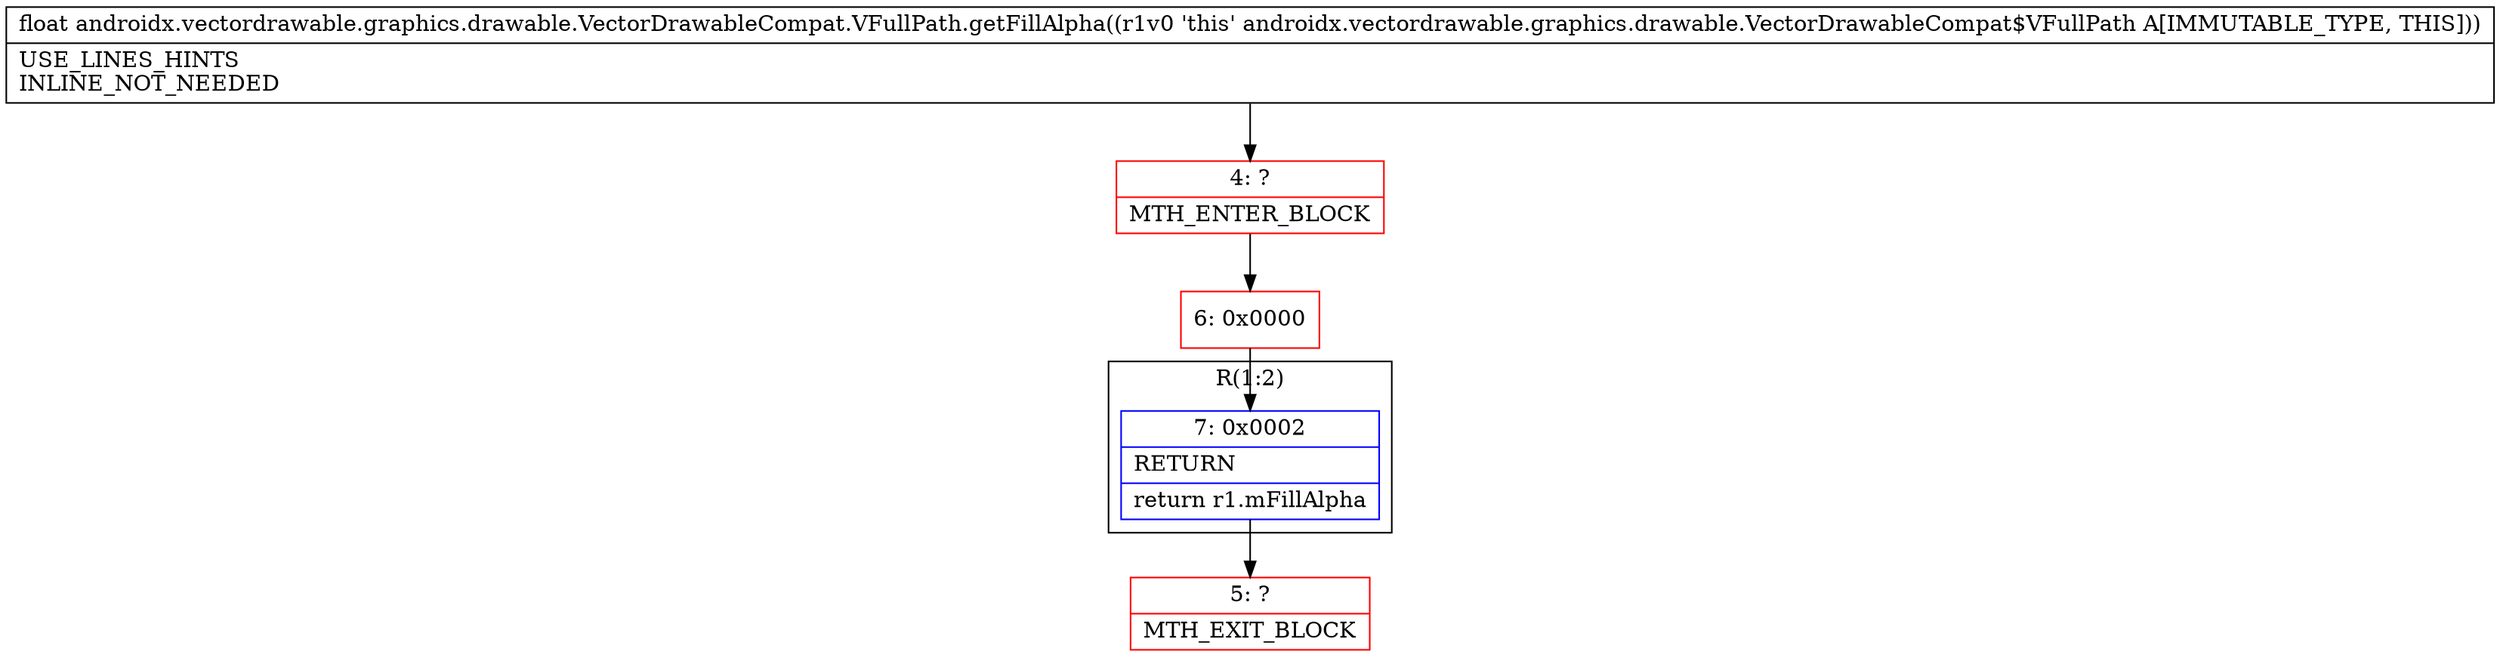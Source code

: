 digraph "CFG forandroidx.vectordrawable.graphics.drawable.VectorDrawableCompat.VFullPath.getFillAlpha()F" {
subgraph cluster_Region_1133937560 {
label = "R(1:2)";
node [shape=record,color=blue];
Node_7 [shape=record,label="{7\:\ 0x0002|RETURN\l|return r1.mFillAlpha\l}"];
}
Node_4 [shape=record,color=red,label="{4\:\ ?|MTH_ENTER_BLOCK\l}"];
Node_6 [shape=record,color=red,label="{6\:\ 0x0000}"];
Node_5 [shape=record,color=red,label="{5\:\ ?|MTH_EXIT_BLOCK\l}"];
MethodNode[shape=record,label="{float androidx.vectordrawable.graphics.drawable.VectorDrawableCompat.VFullPath.getFillAlpha((r1v0 'this' androidx.vectordrawable.graphics.drawable.VectorDrawableCompat$VFullPath A[IMMUTABLE_TYPE, THIS]))  | USE_LINES_HINTS\lINLINE_NOT_NEEDED\l}"];
MethodNode -> Node_4;Node_7 -> Node_5;
Node_4 -> Node_6;
Node_6 -> Node_7;
}

